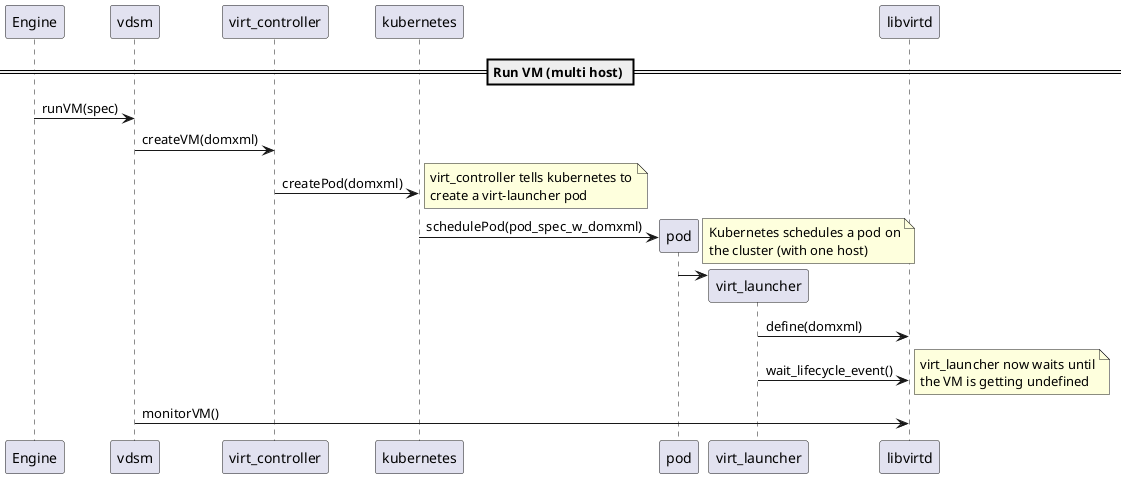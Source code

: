 @startuml
== Run VM (multi host) ==

Engine -> vdsm : runVM(spec)

vdsm -> virt_controller : createVM(domxml)

virt_controller -> kubernetes : createPod(domxml)
note right
	virt_controller tells kubernetes to
	create a virt-launcher pod
end note

create pod
kubernetes -> pod : schedulePod(pod_spec_w_domxml)
note right
	Kubernetes schedules a pod on
	the cluster (with one host)
end note

create virt_launcher
pod -> virt_launcher

virt_launcher -> libvirtd : define(domxml)
virt_launcher -> libvirtd : wait_lifecycle_event()
note right
	virt_launcher now waits until
	the VM is getting undefined
end note

vdsm -> libvirtd : monitorVM()

@enduml
